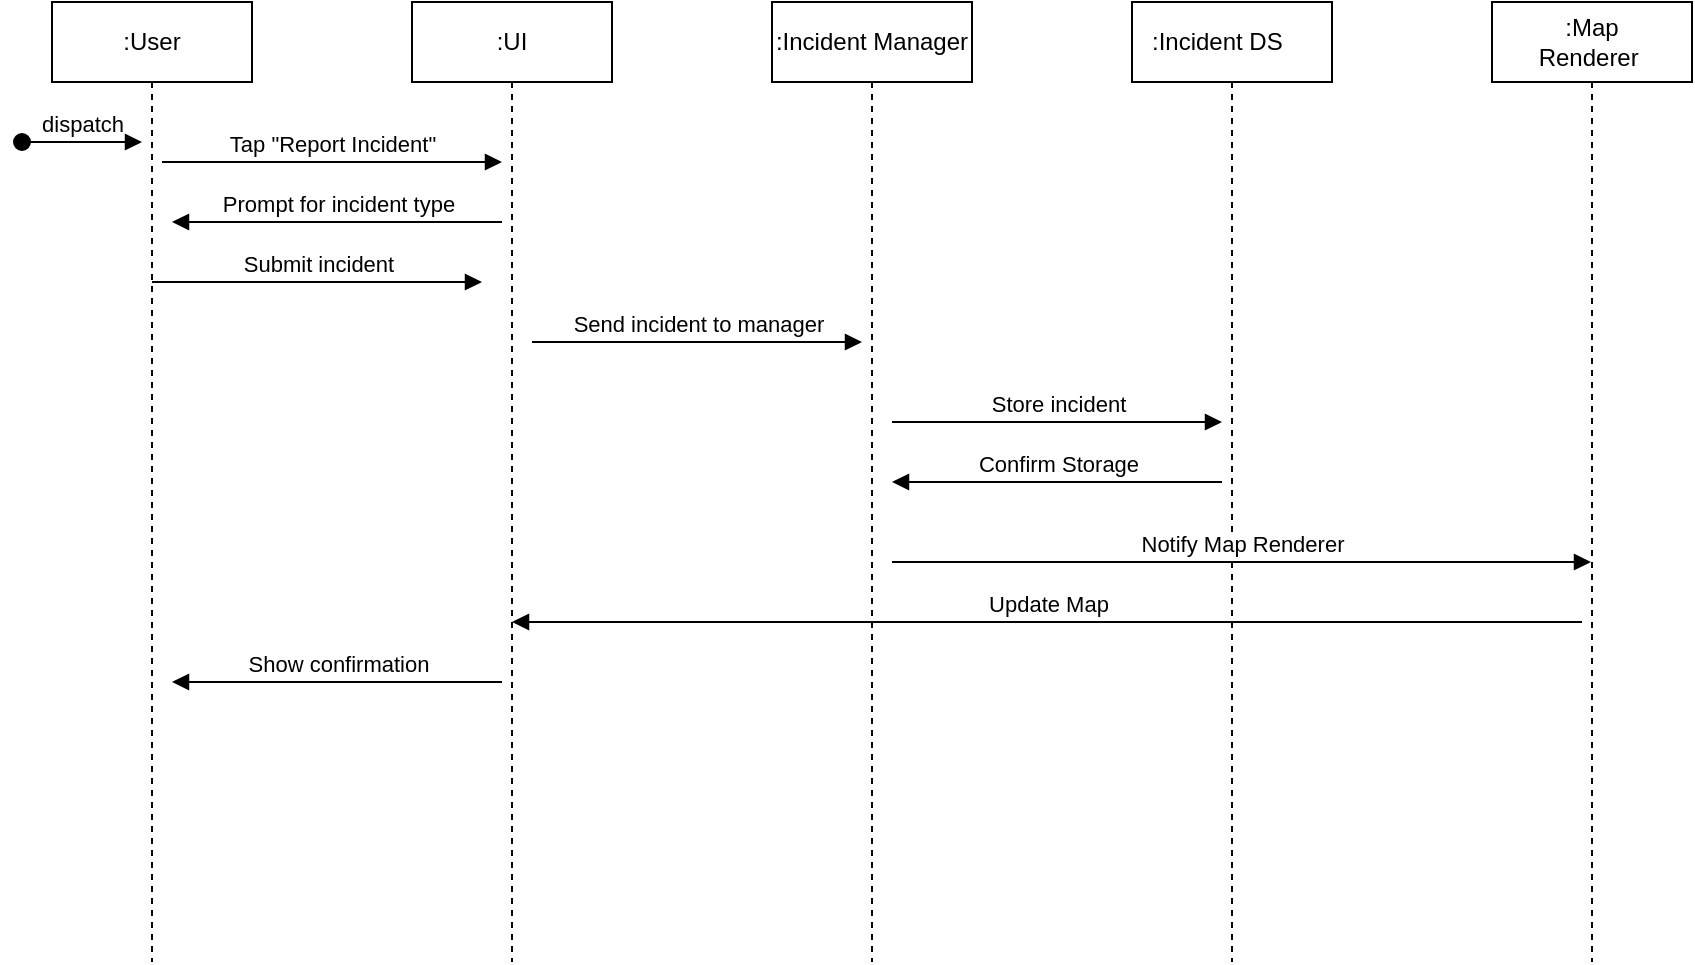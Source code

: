<mxfile version="27.0.9">
  <diagram name="Page-1" id="2YBvvXClWsGukQMizWep">
    <mxGraphModel dx="868" dy="469" grid="1" gridSize="10" guides="1" tooltips="1" connect="1" arrows="1" fold="1" page="1" pageScale="1" pageWidth="850" pageHeight="1100" math="0" shadow="0">
      <root>
        <mxCell id="0" />
        <mxCell id="1" parent="0" />
        <mxCell id="aM9ryv3xv72pqoxQDRHE-1" value=":User" style="shape=umlLifeline;perimeter=lifelinePerimeter;whiteSpace=wrap;html=1;container=0;dropTarget=0;collapsible=0;recursiveResize=0;outlineConnect=0;portConstraint=eastwest;newEdgeStyle={&quot;edgeStyle&quot;:&quot;elbowEdgeStyle&quot;,&quot;elbow&quot;:&quot;vertical&quot;,&quot;curved&quot;:0,&quot;rounded&quot;:0};" parent="1" vertex="1">
          <mxGeometry x="40" y="40" width="100" height="480" as="geometry" />
        </mxCell>
        <mxCell id="aM9ryv3xv72pqoxQDRHE-3" value="dispatch" style="html=1;verticalAlign=bottom;startArrow=oval;endArrow=block;startSize=8;edgeStyle=elbowEdgeStyle;elbow=vertical;curved=0;rounded=0;" parent="aM9ryv3xv72pqoxQDRHE-1" edge="1">
          <mxGeometry relative="1" as="geometry">
            <mxPoint x="-15" y="70" as="sourcePoint" />
            <mxPoint x="45" y="70" as="targetPoint" />
          </mxGeometry>
        </mxCell>
        <mxCell id="aM9ryv3xv72pqoxQDRHE-5" value=":UI" style="shape=umlLifeline;perimeter=lifelinePerimeter;whiteSpace=wrap;html=1;container=0;dropTarget=0;collapsible=0;recursiveResize=0;outlineConnect=0;portConstraint=eastwest;newEdgeStyle={&quot;edgeStyle&quot;:&quot;elbowEdgeStyle&quot;,&quot;elbow&quot;:&quot;vertical&quot;,&quot;curved&quot;:0,&quot;rounded&quot;:0};" parent="1" vertex="1">
          <mxGeometry x="220" y="40" width="100" height="480" as="geometry" />
        </mxCell>
        <mxCell id="aM9ryv3xv72pqoxQDRHE-7" value="Tap &quot;Report Incident&quot;" style="html=1;verticalAlign=bottom;endArrow=block;edgeStyle=elbowEdgeStyle;elbow=vertical;curved=0;rounded=0;" parent="1" edge="1">
          <mxGeometry relative="1" as="geometry">
            <mxPoint x="95" y="120" as="sourcePoint" />
            <Array as="points">
              <mxPoint x="180" y="120" />
            </Array>
            <mxPoint x="265" y="120" as="targetPoint" />
          </mxGeometry>
        </mxCell>
        <mxCell id="aM9ryv3xv72pqoxQDRHE-9" value="Prompt for incident type" style="html=1;verticalAlign=bottom;endArrow=block;edgeStyle=elbowEdgeStyle;elbow=vertical;curved=0;rounded=0;" parent="1" edge="1">
          <mxGeometry relative="1" as="geometry">
            <mxPoint x="265" y="150" as="sourcePoint" />
            <Array as="points">
              <mxPoint x="190" y="150" />
            </Array>
            <mxPoint x="100" y="150" as="targetPoint" />
          </mxGeometry>
        </mxCell>
        <mxCell id="KaihL9I_P3rSQ9p7ENMB-1" value=":Incident Manager" style="shape=umlLifeline;perimeter=lifelinePerimeter;whiteSpace=wrap;html=1;container=0;dropTarget=0;collapsible=0;recursiveResize=0;outlineConnect=0;portConstraint=eastwest;newEdgeStyle={&quot;edgeStyle&quot;:&quot;elbowEdgeStyle&quot;,&quot;elbow&quot;:&quot;vertical&quot;,&quot;curved&quot;:0,&quot;rounded&quot;:0};" vertex="1" parent="1">
          <mxGeometry x="400" y="40" width="100" height="480" as="geometry" />
        </mxCell>
        <mxCell id="KaihL9I_P3rSQ9p7ENMB-3" value=":Incident DS&lt;span style=&quot;white-space: pre;&quot;&gt;&#x9;&lt;/span&gt;" style="shape=umlLifeline;perimeter=lifelinePerimeter;whiteSpace=wrap;html=1;container=0;dropTarget=0;collapsible=0;recursiveResize=0;outlineConnect=0;portConstraint=eastwest;newEdgeStyle={&quot;edgeStyle&quot;:&quot;elbowEdgeStyle&quot;,&quot;elbow&quot;:&quot;vertical&quot;,&quot;curved&quot;:0,&quot;rounded&quot;:0};" vertex="1" parent="1">
          <mxGeometry x="580" y="40" width="100" height="480" as="geometry" />
        </mxCell>
        <mxCell id="KaihL9I_P3rSQ9p7ENMB-5" value=":Map Renderer&lt;span style=&quot;white-space: pre;&quot;&gt;&#x9;&lt;/span&gt;" style="shape=umlLifeline;perimeter=lifelinePerimeter;whiteSpace=wrap;html=1;container=0;dropTarget=0;collapsible=0;recursiveResize=0;outlineConnect=0;portConstraint=eastwest;newEdgeStyle={&quot;edgeStyle&quot;:&quot;elbowEdgeStyle&quot;,&quot;elbow&quot;:&quot;vertical&quot;,&quot;curved&quot;:0,&quot;rounded&quot;:0};" vertex="1" parent="1">
          <mxGeometry x="760" y="40" width="100" height="480" as="geometry" />
        </mxCell>
        <mxCell id="KaihL9I_P3rSQ9p7ENMB-7" value="Submit incident" style="html=1;verticalAlign=bottom;endArrow=block;edgeStyle=elbowEdgeStyle;elbow=vertical;curved=0;rounded=0;" edge="1" parent="1">
          <mxGeometry relative="1" as="geometry">
            <mxPoint x="90" y="180.0" as="sourcePoint" />
            <Array as="points">
              <mxPoint x="180" y="180" />
            </Array>
            <mxPoint x="255" y="180.17" as="targetPoint" />
          </mxGeometry>
        </mxCell>
        <mxCell id="KaihL9I_P3rSQ9p7ENMB-8" value="Send incident to manager" style="html=1;verticalAlign=bottom;endArrow=block;edgeStyle=elbowEdgeStyle;elbow=vertical;curved=0;rounded=0;" edge="1" parent="1">
          <mxGeometry relative="1" as="geometry">
            <mxPoint x="280" y="210.0" as="sourcePoint" />
            <Array as="points">
              <mxPoint x="370" y="210" />
            </Array>
            <mxPoint x="445" y="210.17" as="targetPoint" />
          </mxGeometry>
        </mxCell>
        <mxCell id="KaihL9I_P3rSQ9p7ENMB-9" value="Store incident" style="html=1;verticalAlign=bottom;endArrow=block;edgeStyle=elbowEdgeStyle;elbow=vertical;curved=0;rounded=0;" edge="1" parent="1">
          <mxGeometry relative="1" as="geometry">
            <mxPoint x="460" y="250.0" as="sourcePoint" />
            <Array as="points">
              <mxPoint x="550" y="250" />
            </Array>
            <mxPoint x="625" y="250.17" as="targetPoint" />
          </mxGeometry>
        </mxCell>
        <mxCell id="KaihL9I_P3rSQ9p7ENMB-10" value="Confirm Storage" style="html=1;verticalAlign=bottom;endArrow=block;edgeStyle=elbowEdgeStyle;elbow=vertical;curved=0;rounded=0;" edge="1" parent="1">
          <mxGeometry relative="1" as="geometry">
            <mxPoint x="625" y="280" as="sourcePoint" />
            <Array as="points">
              <mxPoint x="550" y="280" />
            </Array>
            <mxPoint x="460" y="280" as="targetPoint" />
          </mxGeometry>
        </mxCell>
        <mxCell id="KaihL9I_P3rSQ9p7ENMB-11" value="Notify Map Renderer" style="html=1;verticalAlign=bottom;endArrow=block;edgeStyle=elbowEdgeStyle;elbow=vertical;curved=0;rounded=0;" edge="1" parent="1" target="KaihL9I_P3rSQ9p7ENMB-5">
          <mxGeometry relative="1" as="geometry">
            <mxPoint x="460" y="320.0" as="sourcePoint" />
            <Array as="points">
              <mxPoint x="810" y="320" />
            </Array>
            <mxPoint x="625" y="320.17" as="targetPoint" />
          </mxGeometry>
        </mxCell>
        <mxCell id="KaihL9I_P3rSQ9p7ENMB-12" value="Update Map" style="html=1;verticalAlign=bottom;endArrow=block;edgeStyle=elbowEdgeStyle;elbow=vertical;curved=0;rounded=0;" edge="1" parent="1" target="aM9ryv3xv72pqoxQDRHE-5">
          <mxGeometry relative="1" as="geometry">
            <mxPoint x="805" y="350" as="sourcePoint" />
            <Array as="points">
              <mxPoint x="730" y="350" />
            </Array>
            <mxPoint x="640" y="350" as="targetPoint" />
          </mxGeometry>
        </mxCell>
        <mxCell id="KaihL9I_P3rSQ9p7ENMB-13" value="Show confirmation" style="html=1;verticalAlign=bottom;endArrow=block;edgeStyle=elbowEdgeStyle;elbow=vertical;curved=0;rounded=0;" edge="1" parent="1">
          <mxGeometry relative="1" as="geometry">
            <mxPoint x="265" y="380" as="sourcePoint" />
            <Array as="points">
              <mxPoint x="190" y="380" />
            </Array>
            <mxPoint x="100" y="380" as="targetPoint" />
          </mxGeometry>
        </mxCell>
      </root>
    </mxGraphModel>
  </diagram>
</mxfile>
